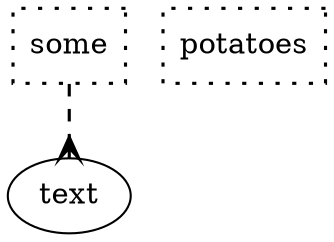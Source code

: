 digraph "bde68399-7bd4-4603-8661-d26aa354c87c" {
	some [
		"shape"="rectangle"
		"label"="some"
		"color"="black"
		"fillcolor"="black"
		"fontcolor"="#000000"
		"style"="dotted"
		"width"=0.50
		"height"=0.50
		"penwidth"=1.50
	]
	potatoes [
		"shape"="rectangle"
		"label"="potatoes"
		"color"="black"
		"fillcolor"="black"
		"fontcolor"="#000000"
		"style"="dotted"
		"width"=0.50
		"height"=0.50
		"penwidth"=1.50
	]
	some -> text [
		"arrowhead"="crow"
		"arrowtail"="normal"
		"color"="black"
		"fontcolor"="#000000"
		"label"=""
		"style"="dashed"
		"penwidth"=1.50
	]
}
